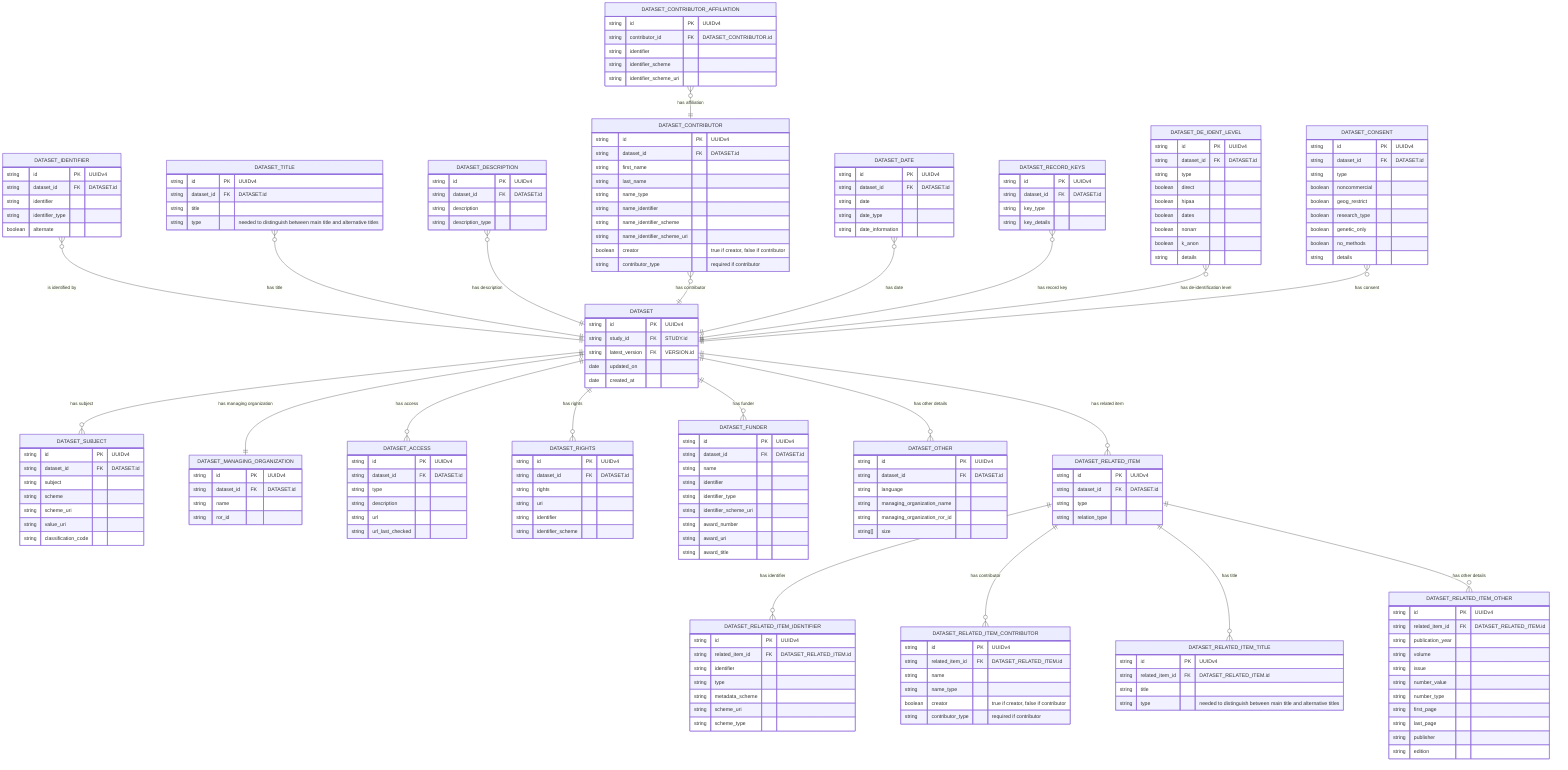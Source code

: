 erDiagram
    DATASET {
        string id PK "UUIDv4"
        string study_id FK "STUDY.id"
        string latest_version FK "VERSION.id"
        date updated_on
        date created_at
    }

      DATASET_IDENTIFIER {
        string id PK "UUIDv4"
        string dataset_id FK "DATASET.id"
        string identifier
        string identifier_type
        boolean alternate
    }

    DATASET_TITLE {
        string id PK "UUIDv4"
        string dataset_id FK "DATASET.id"
        string title
        string type "needed to distinguish between main title and alternative titles"
    }

    DATASET_CONTRIBUTOR {
        string id PK "UUIDv4"
        string dataset_id FK "DATASET.id"
        string first_name
        string last_name
        string name_type
        string name_identifier
        string name_identifier_scheme
        string name_identifier_scheme_uri
        boolean creator "true if creator, false if contributor"
        string contributor_type "required if contributor"
    }

    DATASET_CONTRIBUTOR_AFFILIATION {
        string id PK "UUIDv4"
        string contributor_id FK "DATASET_CONTRIBUTOR.id"
        string identifier 
        string identifier_scheme
        string identifier_scheme_uri
    }

    DATASET_DATE {
        string id PK "UUIDv4"
        string dataset_id FK "DATASET.id"
        string date
        string date_type
        string date_information
    }

    DATASET_RECORD_KEYS {
        string id PK "UUIDv4"
        string dataset_id FK "DATASET.id"
        string key_type
        string key_details
    }

    DATASET_DE_IDENT_LEVEL {
        string id PK "UUIDv4"
        string dataset_id FK "DATASET.id"
        string type
        boolean direct
        boolean hipaa
        boolean dates
        boolean nonarr
        boolean k_anon
        string details
    }

    DATASET_CONSENT {
        string id PK "UUIDv4"
        string dataset_id FK "DATASET.id"
        string type
        boolean noncommercial
        boolean geog_restrict
        boolean research_type
        boolean genetic_only
        boolean no_methods
        string details
    }

    DATASET_DESCRIPTION {
        string id PK "UUIDv4"
        string dataset_id FK "DATASET.id"
        string description
        string description_type
    }

    DATASET_SUBJECT {
        string id PK "UUIDv4"
        string dataset_id FK "DATASET.id"
        string subject
        string scheme
        string scheme_uri
        string value_uri
        string classification_code
    }

    DATASET_MANAGING_ORGANIZATION {
        string id PK "UUIDv4"
        string dataset_id FK "DATASET.id"
        string name
        string ror_id
    }

    DATASET_ACCESS {
        string id PK "UUIDv4"
        string dataset_id FK "DATASET.id"
        string type
        string description
        string url
        string url_last_checked
    }

    DATASET_RIGHTS {
        string id PK "UUIDv4"
        string dataset_id FK "DATASET.id"
        string rights
        string uri
        string identifier
        string identifier_scheme
    }

    DATASET_FUNDER {
        string id PK "UUIDv4"
        string dataset_id FK "DATASET.id"
        string name
        string identifier
        string identifier_type
        string identifier_scheme_uri
        string award_number
        string award_uri
        string award_title
    }

     DATASET_OTHER {
        string id PK "UUIDv4"
        string dataset_id FK "DATASET.id"
        string language
        string managing_organization_name
        string managing_organization_ror_id
        string[] size
    }

    DATASET_RELATED_ITEM {
        string id PK "UUIDv4"
        string dataset_id FK "DATASET.id"
        string type
        string relation_type
    }

    DATASET_RELATED_ITEM_IDENTIFIER {
        string id PK "UUIDv4"
        string related_item_id FK "DATASET_RELATED_ITEM.id"
        string identifier
        string type
        string metadata_scheme
        string scheme_uri
        string scheme_type
    }

    DATASET_RELATED_ITEM_CONTRIBUTOR {
        string id PK "UUIDv4"
        string related_item_id FK "DATASET_RELATED_ITEM.id"
        string name
        string name_type
        boolean creator "true if creator, false if contributor"
        string contributor_type "required if contributor"
    }

    DATASET_RELATED_ITEM_TITLE {
        string id PK "UUIDv4"
        string related_item_id FK "DATASET_RELATED_ITEM.id"
        string title
        string type "needed to distinguish between main title and alternative titles"
    }

    DATASET_RELATED_ITEM_OTHER {
        string id PK "UUIDv4"
        string related_item_id FK "DATASET_RELATED_ITEM.id"
        string publication_year
        string volume
        string issue
        string number_value
        string number_type
        string first_page
        string last_page
        string publisher
        string edition
    }

    DATASET_IDENTIFIER }o--|| DATASET : "is identified by"
    DATASET_TITLE }o--|| DATASET : "has title"
    DATASET_DESCRIPTION }o--|| DATASET : "has description"
    DATASET_CONTRIBUTOR }o--|| DATASET : "has contributor"
    DATASET_CONTRIBUTOR_AFFILIATION }o--|| DATASET_CONTRIBUTOR : "has affiliation"
    DATASET_DATE }o--|| DATASET : "has date"
    DATASET_RECORD_KEYS }o--|| DATASET : "has record key"
    DATASET_DE_IDENT_LEVEL }o--|| DATASET : "has de-identification level"
    DATASET_CONSENT }o--|| DATASET : "has consent"

    DATASET ||--o{ DATASET_SUBJECT : "has subject"
    DATASET ||--|| DATASET_MANAGING_ORGANIZATION : "has managing organization"
    DATASET ||--o{ DATASET_ACCESS : "has access"
    DATASET ||--o{ DATASET_RIGHTS : "has rights"
    DATASET ||--o{ DATASET_FUNDER : "has funder"
    DATASET ||--o{ DATASET_OTHER : "has other details"
    DATASET ||--o{ DATASET_RELATED_ITEM : "has related item"


    DATASET_RELATED_ITEM ||--o{ DATASET_RELATED_ITEM_IDENTIFIER : "has identifier"
    DATASET_RELATED_ITEM ||--o{ DATASET_RELATED_ITEM_CONTRIBUTOR : "has contributor"
    DATASET_RELATED_ITEM ||--o{ DATASET_RELATED_ITEM_TITLE : "has title"
    DATASET_RELATED_ITEM ||--o{ DATASET_RELATED_ITEM_OTHER : "has other details"